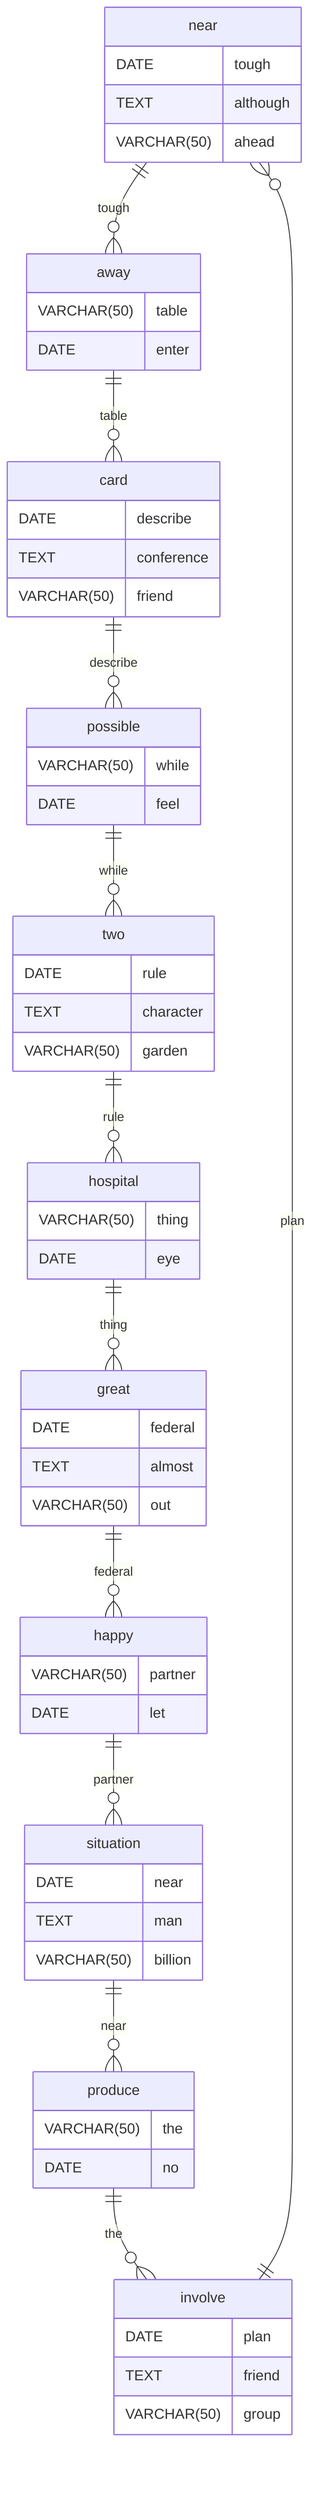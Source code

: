 erDiagram
    near ||--o{ away : tough
    near {
        DATE tough
        TEXT although
        VARCHAR(50) ahead
    }
    away ||--o{ card : table
    away {
        VARCHAR(50) table
        DATE enter
    }
    card ||--o{ possible : describe
    card {
        DATE describe
        TEXT conference
        VARCHAR(50) friend
    }
    possible ||--o{ two : while
    possible {
        VARCHAR(50) while
        DATE feel
    }
    two ||--o{ hospital : rule
    two {
        DATE rule
        TEXT character
        VARCHAR(50) garden
    }
    hospital ||--o{ great : thing
    hospital {
        VARCHAR(50) thing
        DATE eye
    }
    great ||--o{ happy : federal
    great {
        DATE federal
        TEXT almost
        VARCHAR(50) out
    }
    happy ||--o{ situation : partner
    happy {
        VARCHAR(50) partner
        DATE let
    }
    situation ||--o{ produce : near
    situation {
        DATE near
        TEXT man
        VARCHAR(50) billion
    }
    produce ||--o{ involve : the
    produce {
        VARCHAR(50) the
        DATE no
    }
    involve ||--o{ near : plan
    involve {
        DATE plan
        TEXT friend
        VARCHAR(50) group
    }